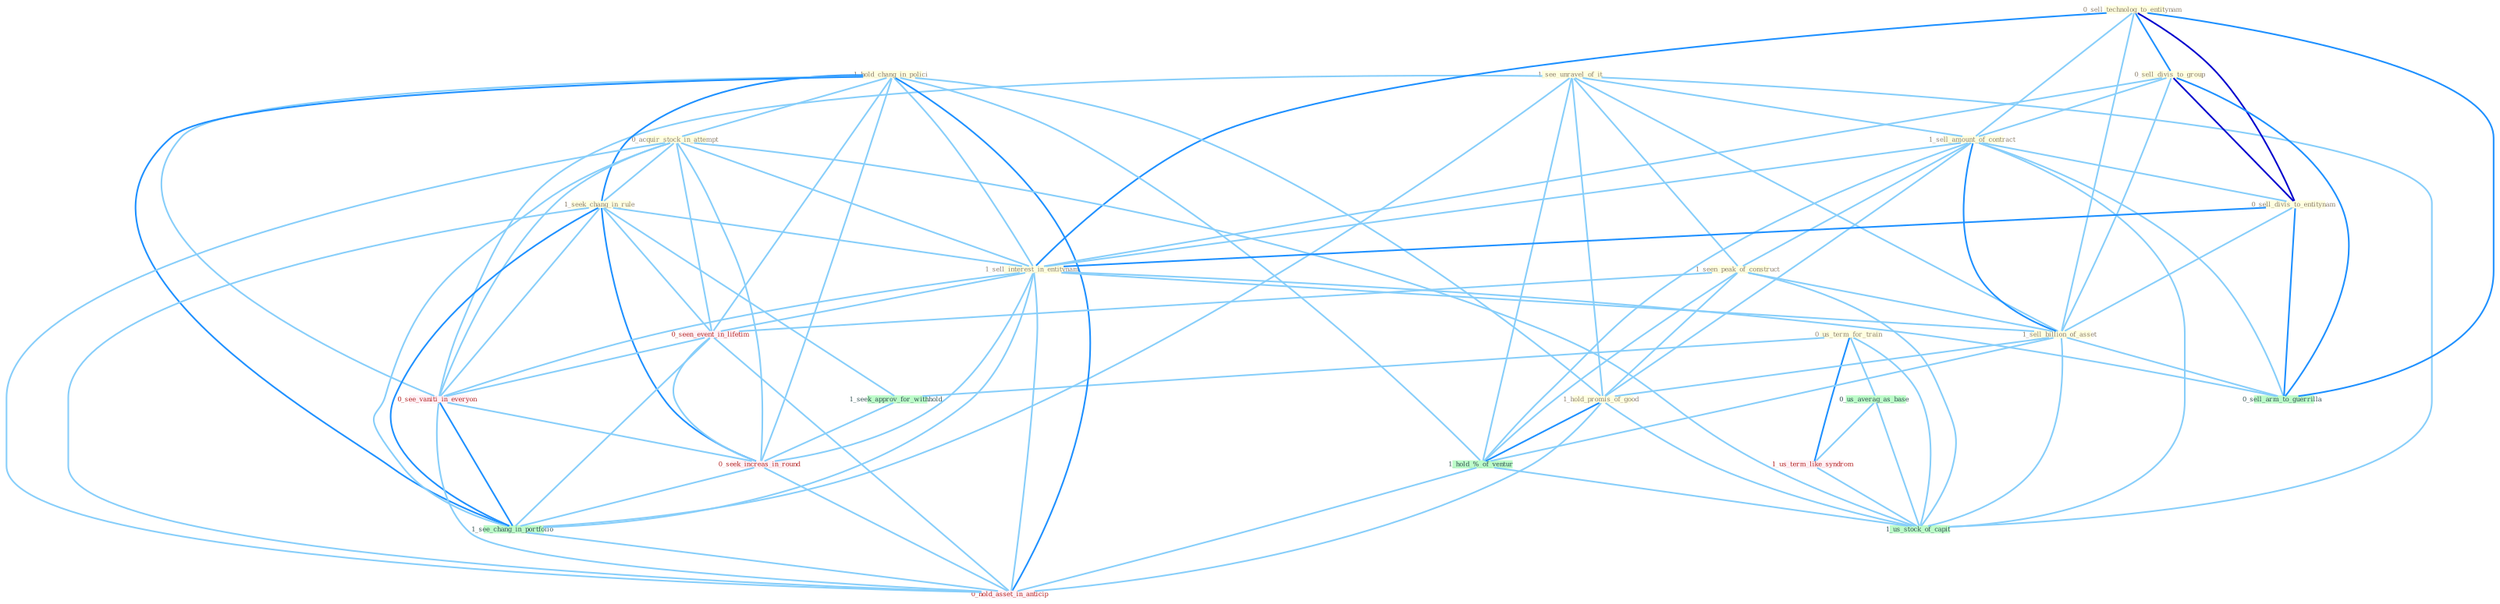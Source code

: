Graph G{ 
    node
    [shape=polygon,style=filled,width=.5,height=.06,color="#BDFCC9",fixedsize=true,fontsize=4,
    fontcolor="#2f4f4f"];
    {node
    [color="#ffffe0", fontcolor="#8b7d6b"] "1_see_unravel_of_it " "0_us_term_for_train " "0_sell_technolog_to_entitynam " "1_hold_chang_in_polici " "0_sell_divis_to_group " "0_acquir_stock_in_attempt " "1_seek_chang_in_rule " "1_sell_amount_of_contract " "0_sell_divis_to_entitynam " "1_sell_interest_in_entitynam " "1_seen_peak_of_construct " "1_sell_billion_of_asset " "1_hold_promis_of_good "}
{node [color="#fff0f5", fontcolor="#b22222"] "0_seen_event_in_lifetim " "1_us_term_like_syndrom " "0_see_vaniti_in_everyon " "0_seek_increas_in_round " "0_hold_asset_in_anticip "}
edge [color="#B0E2FF"];

	"1_see_unravel_of_it " -- "1_sell_amount_of_contract " [w="1", color="#87cefa" ];
	"1_see_unravel_of_it " -- "1_seen_peak_of_construct " [w="1", color="#87cefa" ];
	"1_see_unravel_of_it " -- "1_sell_billion_of_asset " [w="1", color="#87cefa" ];
	"1_see_unravel_of_it " -- "1_hold_promis_of_good " [w="1", color="#87cefa" ];
	"1_see_unravel_of_it " -- "1_hold_%_of_ventur " [w="1", color="#87cefa" ];
	"1_see_unravel_of_it " -- "0_see_vaniti_in_everyon " [w="1", color="#87cefa" ];
	"1_see_unravel_of_it " -- "1_us_stock_of_capit " [w="1", color="#87cefa" ];
	"1_see_unravel_of_it " -- "1_see_chang_in_portfolio " [w="1", color="#87cefa" ];
	"0_us_term_for_train " -- "0_us_averag_as_base " [w="1", color="#87cefa" ];
	"0_us_term_for_train " -- "1_us_term_like_syndrom " [w="2", color="#1e90ff" , len=0.8];
	"0_us_term_for_train " -- "1_seek_approv_for_withhold " [w="1", color="#87cefa" ];
	"0_us_term_for_train " -- "1_us_stock_of_capit " [w="1", color="#87cefa" ];
	"0_sell_technolog_to_entitynam " -- "0_sell_divis_to_group " [w="2", color="#1e90ff" , len=0.8];
	"0_sell_technolog_to_entitynam " -- "1_sell_amount_of_contract " [w="1", color="#87cefa" ];
	"0_sell_technolog_to_entitynam " -- "0_sell_divis_to_entitynam " [w="3", color="#0000cd" , len=0.6];
	"0_sell_technolog_to_entitynam " -- "1_sell_interest_in_entitynam " [w="2", color="#1e90ff" , len=0.8];
	"0_sell_technolog_to_entitynam " -- "1_sell_billion_of_asset " [w="1", color="#87cefa" ];
	"0_sell_technolog_to_entitynam " -- "0_sell_arm_to_guerrilla " [w="2", color="#1e90ff" , len=0.8];
	"1_hold_chang_in_polici " -- "0_acquir_stock_in_attempt " [w="1", color="#87cefa" ];
	"1_hold_chang_in_polici " -- "1_seek_chang_in_rule " [w="2", color="#1e90ff" , len=0.8];
	"1_hold_chang_in_polici " -- "1_sell_interest_in_entitynam " [w="1", color="#87cefa" ];
	"1_hold_chang_in_polici " -- "1_hold_promis_of_good " [w="1", color="#87cefa" ];
	"1_hold_chang_in_polici " -- "0_seen_event_in_lifetim " [w="1", color="#87cefa" ];
	"1_hold_chang_in_polici " -- "1_hold_%_of_ventur " [w="1", color="#87cefa" ];
	"1_hold_chang_in_polici " -- "0_see_vaniti_in_everyon " [w="1", color="#87cefa" ];
	"1_hold_chang_in_polici " -- "0_seek_increas_in_round " [w="1", color="#87cefa" ];
	"1_hold_chang_in_polici " -- "1_see_chang_in_portfolio " [w="2", color="#1e90ff" , len=0.8];
	"1_hold_chang_in_polici " -- "0_hold_asset_in_anticip " [w="2", color="#1e90ff" , len=0.8];
	"0_sell_divis_to_group " -- "1_sell_amount_of_contract " [w="1", color="#87cefa" ];
	"0_sell_divis_to_group " -- "0_sell_divis_to_entitynam " [w="3", color="#0000cd" , len=0.6];
	"0_sell_divis_to_group " -- "1_sell_interest_in_entitynam " [w="1", color="#87cefa" ];
	"0_sell_divis_to_group " -- "1_sell_billion_of_asset " [w="1", color="#87cefa" ];
	"0_sell_divis_to_group " -- "0_sell_arm_to_guerrilla " [w="2", color="#1e90ff" , len=0.8];
	"0_acquir_stock_in_attempt " -- "1_seek_chang_in_rule " [w="1", color="#87cefa" ];
	"0_acquir_stock_in_attempt " -- "1_sell_interest_in_entitynam " [w="1", color="#87cefa" ];
	"0_acquir_stock_in_attempt " -- "0_seen_event_in_lifetim " [w="1", color="#87cefa" ];
	"0_acquir_stock_in_attempt " -- "0_see_vaniti_in_everyon " [w="1", color="#87cefa" ];
	"0_acquir_stock_in_attempt " -- "0_seek_increas_in_round " [w="1", color="#87cefa" ];
	"0_acquir_stock_in_attempt " -- "1_us_stock_of_capit " [w="1", color="#87cefa" ];
	"0_acquir_stock_in_attempt " -- "1_see_chang_in_portfolio " [w="1", color="#87cefa" ];
	"0_acquir_stock_in_attempt " -- "0_hold_asset_in_anticip " [w="1", color="#87cefa" ];
	"1_seek_chang_in_rule " -- "1_sell_interest_in_entitynam " [w="1", color="#87cefa" ];
	"1_seek_chang_in_rule " -- "0_seen_event_in_lifetim " [w="1", color="#87cefa" ];
	"1_seek_chang_in_rule " -- "1_seek_approv_for_withhold " [w="1", color="#87cefa" ];
	"1_seek_chang_in_rule " -- "0_see_vaniti_in_everyon " [w="1", color="#87cefa" ];
	"1_seek_chang_in_rule " -- "0_seek_increas_in_round " [w="2", color="#1e90ff" , len=0.8];
	"1_seek_chang_in_rule " -- "1_see_chang_in_portfolio " [w="2", color="#1e90ff" , len=0.8];
	"1_seek_chang_in_rule " -- "0_hold_asset_in_anticip " [w="1", color="#87cefa" ];
	"1_sell_amount_of_contract " -- "0_sell_divis_to_entitynam " [w="1", color="#87cefa" ];
	"1_sell_amount_of_contract " -- "1_sell_interest_in_entitynam " [w="1", color="#87cefa" ];
	"1_sell_amount_of_contract " -- "1_seen_peak_of_construct " [w="1", color="#87cefa" ];
	"1_sell_amount_of_contract " -- "1_sell_billion_of_asset " [w="2", color="#1e90ff" , len=0.8];
	"1_sell_amount_of_contract " -- "1_hold_promis_of_good " [w="1", color="#87cefa" ];
	"1_sell_amount_of_contract " -- "1_hold_%_of_ventur " [w="1", color="#87cefa" ];
	"1_sell_amount_of_contract " -- "0_sell_arm_to_guerrilla " [w="1", color="#87cefa" ];
	"1_sell_amount_of_contract " -- "1_us_stock_of_capit " [w="1", color="#87cefa" ];
	"0_sell_divis_to_entitynam " -- "1_sell_interest_in_entitynam " [w="2", color="#1e90ff" , len=0.8];
	"0_sell_divis_to_entitynam " -- "1_sell_billion_of_asset " [w="1", color="#87cefa" ];
	"0_sell_divis_to_entitynam " -- "0_sell_arm_to_guerrilla " [w="2", color="#1e90ff" , len=0.8];
	"1_sell_interest_in_entitynam " -- "1_sell_billion_of_asset " [w="1", color="#87cefa" ];
	"1_sell_interest_in_entitynam " -- "0_seen_event_in_lifetim " [w="1", color="#87cefa" ];
	"1_sell_interest_in_entitynam " -- "0_see_vaniti_in_everyon " [w="1", color="#87cefa" ];
	"1_sell_interest_in_entitynam " -- "0_sell_arm_to_guerrilla " [w="1", color="#87cefa" ];
	"1_sell_interest_in_entitynam " -- "0_seek_increas_in_round " [w="1", color="#87cefa" ];
	"1_sell_interest_in_entitynam " -- "1_see_chang_in_portfolio " [w="1", color="#87cefa" ];
	"1_sell_interest_in_entitynam " -- "0_hold_asset_in_anticip " [w="1", color="#87cefa" ];
	"1_seen_peak_of_construct " -- "1_sell_billion_of_asset " [w="1", color="#87cefa" ];
	"1_seen_peak_of_construct " -- "1_hold_promis_of_good " [w="1", color="#87cefa" ];
	"1_seen_peak_of_construct " -- "0_seen_event_in_lifetim " [w="1", color="#87cefa" ];
	"1_seen_peak_of_construct " -- "1_hold_%_of_ventur " [w="1", color="#87cefa" ];
	"1_seen_peak_of_construct " -- "1_us_stock_of_capit " [w="1", color="#87cefa" ];
	"1_sell_billion_of_asset " -- "1_hold_promis_of_good " [w="1", color="#87cefa" ];
	"1_sell_billion_of_asset " -- "1_hold_%_of_ventur " [w="1", color="#87cefa" ];
	"1_sell_billion_of_asset " -- "0_sell_arm_to_guerrilla " [w="1", color="#87cefa" ];
	"1_sell_billion_of_asset " -- "1_us_stock_of_capit " [w="1", color="#87cefa" ];
	"1_hold_promis_of_good " -- "1_hold_%_of_ventur " [w="2", color="#1e90ff" , len=0.8];
	"1_hold_promis_of_good " -- "1_us_stock_of_capit " [w="1", color="#87cefa" ];
	"1_hold_promis_of_good " -- "0_hold_asset_in_anticip " [w="1", color="#87cefa" ];
	"0_seen_event_in_lifetim " -- "0_see_vaniti_in_everyon " [w="1", color="#87cefa" ];
	"0_seen_event_in_lifetim " -- "0_seek_increas_in_round " [w="1", color="#87cefa" ];
	"0_seen_event_in_lifetim " -- "1_see_chang_in_portfolio " [w="1", color="#87cefa" ];
	"0_seen_event_in_lifetim " -- "0_hold_asset_in_anticip " [w="1", color="#87cefa" ];
	"0_us_averag_as_base " -- "1_us_term_like_syndrom " [w="1", color="#87cefa" ];
	"0_us_averag_as_base " -- "1_us_stock_of_capit " [w="1", color="#87cefa" ];
	"1_us_term_like_syndrom " -- "1_us_stock_of_capit " [w="1", color="#87cefa" ];
	"1_seek_approv_for_withhold " -- "0_seek_increas_in_round " [w="1", color="#87cefa" ];
	"1_hold_%_of_ventur " -- "1_us_stock_of_capit " [w="1", color="#87cefa" ];
	"1_hold_%_of_ventur " -- "0_hold_asset_in_anticip " [w="1", color="#87cefa" ];
	"0_see_vaniti_in_everyon " -- "0_seek_increas_in_round " [w="1", color="#87cefa" ];
	"0_see_vaniti_in_everyon " -- "1_see_chang_in_portfolio " [w="2", color="#1e90ff" , len=0.8];
	"0_see_vaniti_in_everyon " -- "0_hold_asset_in_anticip " [w="1", color="#87cefa" ];
	"0_seek_increas_in_round " -- "1_see_chang_in_portfolio " [w="1", color="#87cefa" ];
	"0_seek_increas_in_round " -- "0_hold_asset_in_anticip " [w="1", color="#87cefa" ];
	"1_see_chang_in_portfolio " -- "0_hold_asset_in_anticip " [w="1", color="#87cefa" ];
}